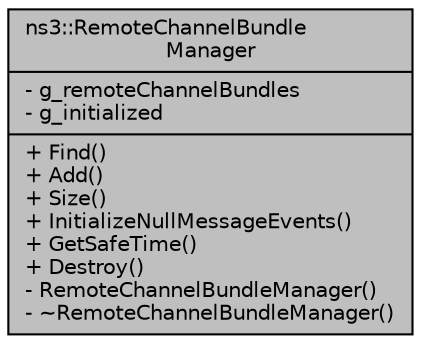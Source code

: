 digraph "ns3::RemoteChannelBundleManager"
{
  edge [fontname="Helvetica",fontsize="10",labelfontname="Helvetica",labelfontsize="10"];
  node [fontname="Helvetica",fontsize="10",shape=record];
  Node1 [label="{ns3::RemoteChannelBundle\lManager\n|- g_remoteChannelBundles\l- g_initialized\l|+ Find()\l+ Add()\l+ Size()\l+ InitializeNullMessageEvents()\l+ GetSafeTime()\l+ Destroy()\l- RemoteChannelBundleManager()\l- ~RemoteChannelBundleManager()\l}",height=0.2,width=0.4,color="black", fillcolor="grey75", style="filled", fontcolor="black"];
}
